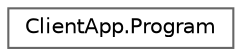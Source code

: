 digraph "Graphical Class Hierarchy"
{
 // INTERACTIVE_SVG=YES
 // LATEX_PDF_SIZE
  bgcolor="transparent";
  edge [fontname=Helvetica,fontsize=10,labelfontname=Helvetica,labelfontsize=10];
  node [fontname=Helvetica,fontsize=10,shape=box,height=0.2,width=0.4];
  rankdir="LR";
  Node0 [id="Node000000",label="ClientApp.Program",height=0.2,width=0.4,color="grey40", fillcolor="white", style="filled",URL="$class_client_app_1_1_program.html",tooltip=" "];
}

